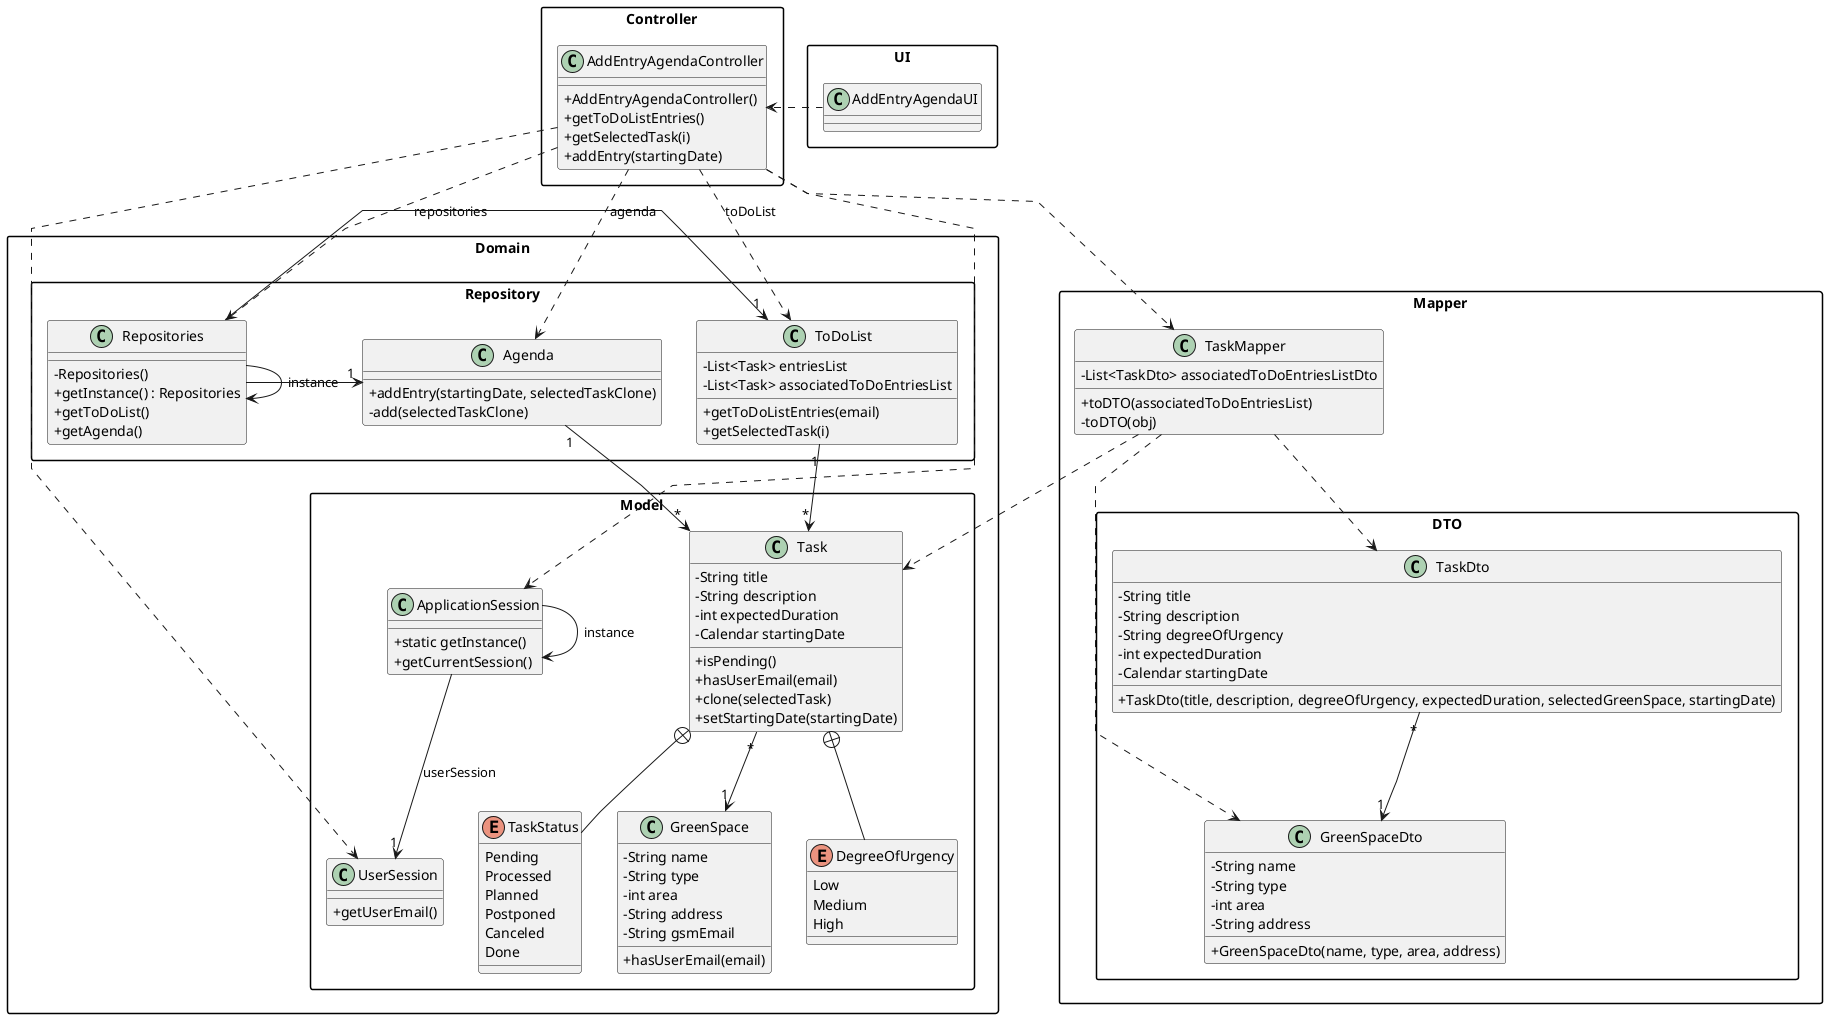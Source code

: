 @startuml
'skinparam monochrome true
skinparam packageStyle rectangle
skinparam shadowing false
skinparam linetype polyline
'skinparam linetype orto

skinparam classAttributeIconSize 0

'left to right direction

Package UI {
class AddEntryAgendaUI
{

}
}

Package Controller{
class AddEntryAgendaController
{
    + AddEntryAgendaController()
    + getToDoListEntries()
    + getSelectedTask(i)
    + addEntry(startingDate)
}
}

Package Domain{
Package Repository{
class Repositories
{
    - Repositories()
    + getInstance() : Repositories
    + getToDoList()
    + getAgenda()
}

class ToDoList
{
    - List<Task> entriesList
    - List<Task> associatedToDoEntriesList
    + getToDoListEntries(email)
    + getSelectedTask(i)
}

class Agenda
{
    + addEntry(startingDate, selectedTaskClone)
    - add(selectedTaskClone)
}
}

Package Model{

class ApplicationSession
{
    + static getInstance()
    + getCurrentSession()
}

class UserSession
{
    + getUserEmail()
}


class GreenSpace
{
    - String name
    - String type
    - int area
    - String address
    - String gsmEmail
    + hasUserEmail(email)
}

class Task
{
    - String title
    - String description
    - int expectedDuration
    - Calendar startingDate
    + isPending()
    + hasUserEmail(email)
    + clone(selectedTask)
    + setStartingDate(startingDate)
}

enum DegreeOfUrgency
{
    Low
    Medium
    High
}

enum TaskStatus
{
    Pending
    Processed
    Planned
    Postponed
    Canceled
    Done
}
}
}

Package Mapper{

class TaskMapper
{
    - List<TaskDto> associatedToDoEntriesListDto
    + toDTO(associatedToDoEntriesList)
    - toDTO(obj)
}

Package DTO{
class GreenSpaceDto
{
    - String name
    - String type
    - int area
    - String address
    + GreenSpaceDto(name, type, area, address)
}

class TaskDto
{
    - String title
    - String description
    - String degreeOfUrgency
    - int expectedDuration
    - Calendar startingDate
    + TaskDto(title, description, degreeOfUrgency, expectedDuration, selectedGreenSpace, startingDate)
}
}
}

Task +-- DegreeOfUrgency
Task +-- TaskStatus

Repositories -> Repositories : instance
ApplicationSession -> ApplicationSession : instance

AddEntryAgendaUI .> AddEntryAgendaController

AddEntryAgendaController .> Repositories : repositories

Repositories -> "1" Agenda
Repositories -> "1" ToDoList

AddEntryAgendaController ..> ApplicationSession
AddEntryAgendaController ..> UserSession
AddEntryAgendaController ..> ToDoList : toDoList
AddEntryAgendaController ..> Agenda : agenda
AddEntryAgendaController ..> TaskMapper

ToDoList "1" --> "*" Task
Agenda "1" --> "*" Task

Task "*" --> "1" GreenSpace
TaskDto "*" --> "1" GreenSpaceDto

TaskMapper ..> TaskDto
TaskMapper ..> Task
TaskMapper ..> GreenSpaceDto

ApplicationSession --> "1" UserSession : userSession

@enduml
